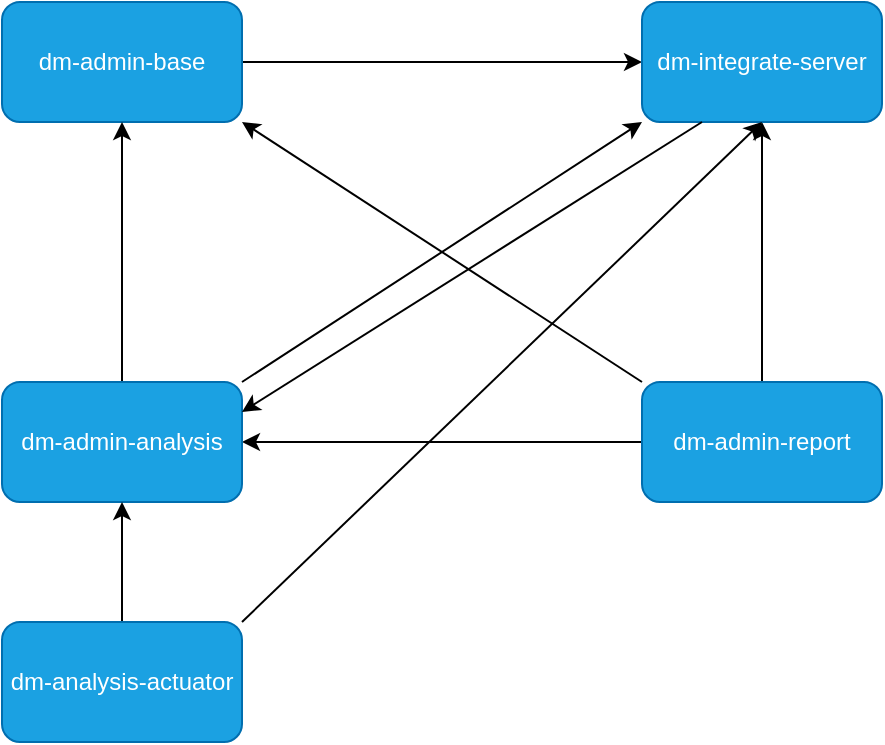 <mxfile version="15.7.3" type="github">
  <diagram id="muZA9YSw4MGFrPJknFsy" name="Page-1">
    <mxGraphModel dx="1422" dy="794" grid="1" gridSize="10" guides="1" tooltips="1" connect="1" arrows="1" fold="1" page="1" pageScale="1" pageWidth="827" pageHeight="1169" math="0" shadow="0">
      <root>
        <mxCell id="0" />
        <mxCell id="1" parent="0" />
        <mxCell id="nfPuu5cRxcaGdbBw-N8y-13" style="edgeStyle=orthogonalEdgeStyle;rounded=0;orthogonalLoop=1;jettySize=auto;html=1;exitX=0;exitY=0.5;exitDx=0;exitDy=0;entryX=1;entryY=0.5;entryDx=0;entryDy=0;" edge="1" parent="1" source="nfPuu5cRxcaGdbBw-N8y-1" target="nfPuu5cRxcaGdbBw-N8y-3">
          <mxGeometry relative="1" as="geometry" />
        </mxCell>
        <mxCell id="nfPuu5cRxcaGdbBw-N8y-15" style="edgeStyle=orthogonalEdgeStyle;rounded=0;orthogonalLoop=1;jettySize=auto;html=1;exitX=0.5;exitY=0;exitDx=0;exitDy=0;entryX=0.5;entryY=1;entryDx=0;entryDy=0;" edge="1" parent="1" source="nfPuu5cRxcaGdbBw-N8y-1" target="nfPuu5cRxcaGdbBw-N8y-4">
          <mxGeometry relative="1" as="geometry" />
        </mxCell>
        <mxCell id="nfPuu5cRxcaGdbBw-N8y-1" value="dm-admin-report" style="rounded=1;whiteSpace=wrap;html=1;fillColor=#1ba1e2;strokeColor=#006EAF;fontColor=#ffffff;" vertex="1" parent="1">
          <mxGeometry x="320" y="320" width="120" height="60" as="geometry" />
        </mxCell>
        <mxCell id="nfPuu5cRxcaGdbBw-N8y-10" style="edgeStyle=orthogonalEdgeStyle;rounded=0;orthogonalLoop=1;jettySize=auto;html=1;exitX=1;exitY=0.5;exitDx=0;exitDy=0;entryX=0;entryY=0.5;entryDx=0;entryDy=0;" edge="1" parent="1" source="nfPuu5cRxcaGdbBw-N8y-2" target="nfPuu5cRxcaGdbBw-N8y-4">
          <mxGeometry relative="1" as="geometry" />
        </mxCell>
        <mxCell id="nfPuu5cRxcaGdbBw-N8y-2" value="dm-admin-base" style="rounded=1;whiteSpace=wrap;html=1;fillColor=#1ba1e2;strokeColor=#006EAF;fontColor=#ffffff;" vertex="1" parent="1">
          <mxGeometry y="130" width="120" height="60" as="geometry" />
        </mxCell>
        <mxCell id="nfPuu5cRxcaGdbBw-N8y-12" style="edgeStyle=orthogonalEdgeStyle;rounded=0;orthogonalLoop=1;jettySize=auto;html=1;exitX=0.5;exitY=0;exitDx=0;exitDy=0;entryX=0.5;entryY=1;entryDx=0;entryDy=0;" edge="1" parent="1" source="nfPuu5cRxcaGdbBw-N8y-3" target="nfPuu5cRxcaGdbBw-N8y-2">
          <mxGeometry relative="1" as="geometry" />
        </mxCell>
        <mxCell id="nfPuu5cRxcaGdbBw-N8y-3" value="dm-admin-analysis" style="rounded=1;whiteSpace=wrap;html=1;fillColor=#1ba1e2;strokeColor=#006EAF;fontColor=#ffffff;" vertex="1" parent="1">
          <mxGeometry y="320" width="120" height="60" as="geometry" />
        </mxCell>
        <mxCell id="nfPuu5cRxcaGdbBw-N8y-4" value="dm-integrate-server" style="rounded=1;whiteSpace=wrap;html=1;fillColor=#1ba1e2;strokeColor=#006EAF;fontColor=#ffffff;" vertex="1" parent="1">
          <mxGeometry x="320" y="130" width="120" height="60" as="geometry" />
        </mxCell>
        <mxCell id="nfPuu5cRxcaGdbBw-N8y-21" value="" style="endArrow=classic;html=1;rounded=0;entryX=1;entryY=1;entryDx=0;entryDy=0;exitX=0;exitY=0;exitDx=0;exitDy=0;" edge="1" parent="1" source="nfPuu5cRxcaGdbBw-N8y-1" target="nfPuu5cRxcaGdbBw-N8y-2">
          <mxGeometry width="50" height="50" relative="1" as="geometry">
            <mxPoint x="210" y="460" as="sourcePoint" />
            <mxPoint x="260" y="410" as="targetPoint" />
          </mxGeometry>
        </mxCell>
        <mxCell id="nfPuu5cRxcaGdbBw-N8y-22" value="" style="endArrow=classic;html=1;rounded=0;entryX=0;entryY=1;entryDx=0;entryDy=0;exitX=1;exitY=0;exitDx=0;exitDy=0;" edge="1" parent="1" source="nfPuu5cRxcaGdbBw-N8y-3" target="nfPuu5cRxcaGdbBw-N8y-4">
          <mxGeometry width="50" height="50" relative="1" as="geometry">
            <mxPoint x="230" y="320" as="sourcePoint" />
            <mxPoint x="280" y="270" as="targetPoint" />
          </mxGeometry>
        </mxCell>
        <mxCell id="nfPuu5cRxcaGdbBw-N8y-23" value="" style="endArrow=classic;html=1;rounded=0;entryX=1;entryY=0.25;entryDx=0;entryDy=0;exitX=0.25;exitY=1;exitDx=0;exitDy=0;" edge="1" parent="1" source="nfPuu5cRxcaGdbBw-N8y-4" target="nfPuu5cRxcaGdbBw-N8y-3">
          <mxGeometry width="50" height="50" relative="1" as="geometry">
            <mxPoint x="210" y="340" as="sourcePoint" />
            <mxPoint x="260" y="290" as="targetPoint" />
          </mxGeometry>
        </mxCell>
        <mxCell id="nfPuu5cRxcaGdbBw-N8y-27" style="edgeStyle=orthogonalEdgeStyle;rounded=0;orthogonalLoop=1;jettySize=auto;html=1;exitX=0.5;exitY=0;exitDx=0;exitDy=0;entryX=0.5;entryY=1;entryDx=0;entryDy=0;" edge="1" parent="1" source="nfPuu5cRxcaGdbBw-N8y-24" target="nfPuu5cRxcaGdbBw-N8y-3">
          <mxGeometry relative="1" as="geometry" />
        </mxCell>
        <mxCell id="nfPuu5cRxcaGdbBw-N8y-24" value="dm-analysis-actuator" style="rounded=1;whiteSpace=wrap;html=1;fillColor=#1ba1e2;strokeColor=#006EAF;fontColor=#ffffff;" vertex="1" parent="1">
          <mxGeometry y="440" width="120" height="60" as="geometry" />
        </mxCell>
        <mxCell id="nfPuu5cRxcaGdbBw-N8y-28" value="" style="endArrow=classic;html=1;rounded=0;exitX=1;exitY=0;exitDx=0;exitDy=0;entryX=0.5;entryY=1;entryDx=0;entryDy=0;" edge="1" parent="1" source="nfPuu5cRxcaGdbBw-N8y-24" target="nfPuu5cRxcaGdbBw-N8y-4">
          <mxGeometry width="50" height="50" relative="1" as="geometry">
            <mxPoint x="180" y="460" as="sourcePoint" />
            <mxPoint x="230" y="410" as="targetPoint" />
          </mxGeometry>
        </mxCell>
      </root>
    </mxGraphModel>
  </diagram>
</mxfile>
